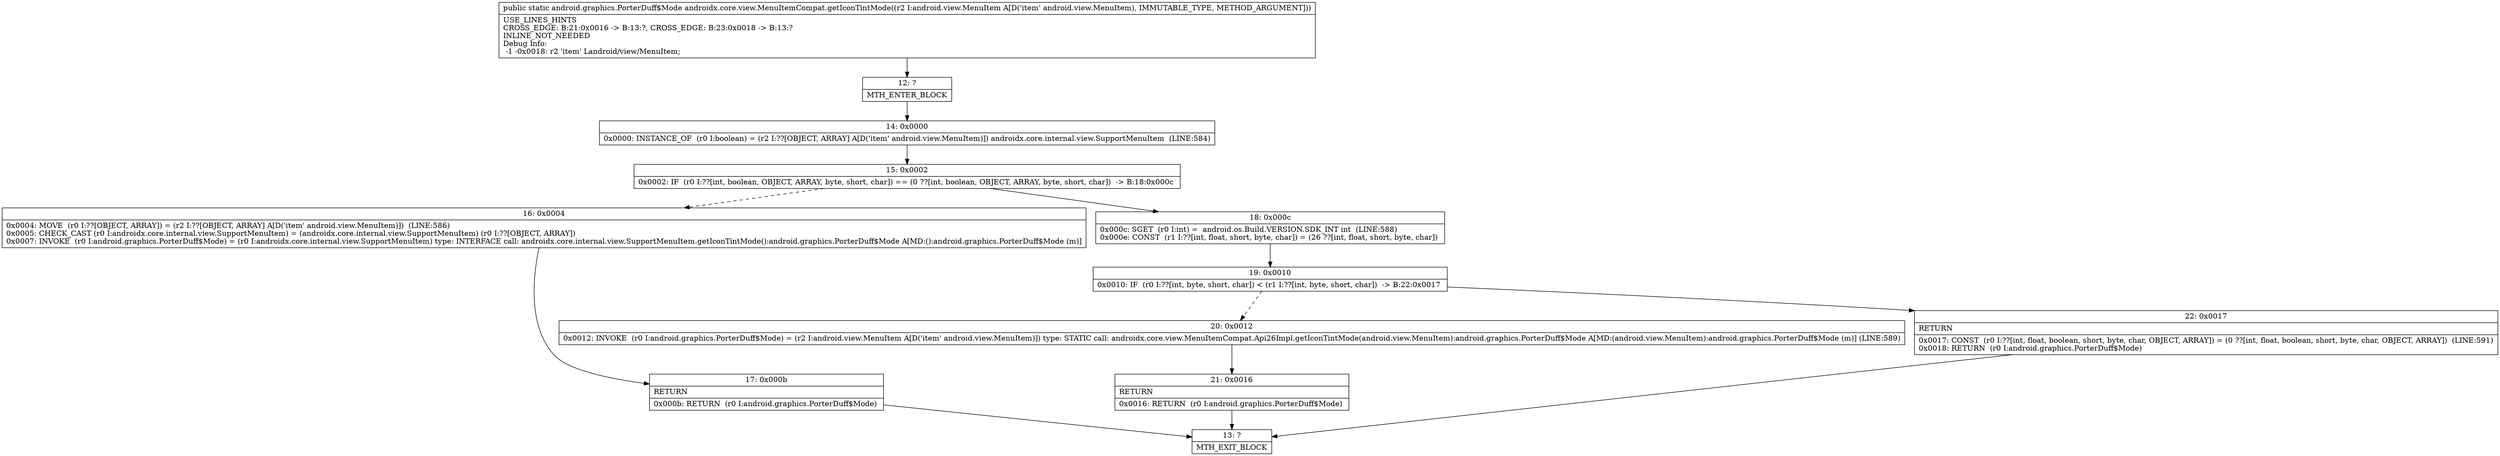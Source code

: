 digraph "CFG forandroidx.core.view.MenuItemCompat.getIconTintMode(Landroid\/view\/MenuItem;)Landroid\/graphics\/PorterDuff$Mode;" {
Node_12 [shape=record,label="{12\:\ ?|MTH_ENTER_BLOCK\l}"];
Node_14 [shape=record,label="{14\:\ 0x0000|0x0000: INSTANCE_OF  (r0 I:boolean) = (r2 I:??[OBJECT, ARRAY] A[D('item' android.view.MenuItem)]) androidx.core.internal.view.SupportMenuItem  (LINE:584)\l}"];
Node_15 [shape=record,label="{15\:\ 0x0002|0x0002: IF  (r0 I:??[int, boolean, OBJECT, ARRAY, byte, short, char]) == (0 ??[int, boolean, OBJECT, ARRAY, byte, short, char])  \-\> B:18:0x000c \l}"];
Node_16 [shape=record,label="{16\:\ 0x0004|0x0004: MOVE  (r0 I:??[OBJECT, ARRAY]) = (r2 I:??[OBJECT, ARRAY] A[D('item' android.view.MenuItem)])  (LINE:586)\l0x0005: CHECK_CAST (r0 I:androidx.core.internal.view.SupportMenuItem) = (androidx.core.internal.view.SupportMenuItem) (r0 I:??[OBJECT, ARRAY]) \l0x0007: INVOKE  (r0 I:android.graphics.PorterDuff$Mode) = (r0 I:androidx.core.internal.view.SupportMenuItem) type: INTERFACE call: androidx.core.internal.view.SupportMenuItem.getIconTintMode():android.graphics.PorterDuff$Mode A[MD:():android.graphics.PorterDuff$Mode (m)]\l}"];
Node_17 [shape=record,label="{17\:\ 0x000b|RETURN\l|0x000b: RETURN  (r0 I:android.graphics.PorterDuff$Mode) \l}"];
Node_13 [shape=record,label="{13\:\ ?|MTH_EXIT_BLOCK\l}"];
Node_18 [shape=record,label="{18\:\ 0x000c|0x000c: SGET  (r0 I:int) =  android.os.Build.VERSION.SDK_INT int  (LINE:588)\l0x000e: CONST  (r1 I:??[int, float, short, byte, char]) = (26 ??[int, float, short, byte, char]) \l}"];
Node_19 [shape=record,label="{19\:\ 0x0010|0x0010: IF  (r0 I:??[int, byte, short, char]) \< (r1 I:??[int, byte, short, char])  \-\> B:22:0x0017 \l}"];
Node_20 [shape=record,label="{20\:\ 0x0012|0x0012: INVOKE  (r0 I:android.graphics.PorterDuff$Mode) = (r2 I:android.view.MenuItem A[D('item' android.view.MenuItem)]) type: STATIC call: androidx.core.view.MenuItemCompat.Api26Impl.getIconTintMode(android.view.MenuItem):android.graphics.PorterDuff$Mode A[MD:(android.view.MenuItem):android.graphics.PorterDuff$Mode (m)] (LINE:589)\l}"];
Node_21 [shape=record,label="{21\:\ 0x0016|RETURN\l|0x0016: RETURN  (r0 I:android.graphics.PorterDuff$Mode) \l}"];
Node_22 [shape=record,label="{22\:\ 0x0017|RETURN\l|0x0017: CONST  (r0 I:??[int, float, boolean, short, byte, char, OBJECT, ARRAY]) = (0 ??[int, float, boolean, short, byte, char, OBJECT, ARRAY])  (LINE:591)\l0x0018: RETURN  (r0 I:android.graphics.PorterDuff$Mode) \l}"];
MethodNode[shape=record,label="{public static android.graphics.PorterDuff$Mode androidx.core.view.MenuItemCompat.getIconTintMode((r2 I:android.view.MenuItem A[D('item' android.view.MenuItem), IMMUTABLE_TYPE, METHOD_ARGUMENT]))  | USE_LINES_HINTS\lCROSS_EDGE: B:21:0x0016 \-\> B:13:?, CROSS_EDGE: B:23:0x0018 \-\> B:13:?\lINLINE_NOT_NEEDED\lDebug Info:\l  \-1 \-0x0018: r2 'item' Landroid\/view\/MenuItem;\l}"];
MethodNode -> Node_12;Node_12 -> Node_14;
Node_14 -> Node_15;
Node_15 -> Node_16[style=dashed];
Node_15 -> Node_18;
Node_16 -> Node_17;
Node_17 -> Node_13;
Node_18 -> Node_19;
Node_19 -> Node_20[style=dashed];
Node_19 -> Node_22;
Node_20 -> Node_21;
Node_21 -> Node_13;
Node_22 -> Node_13;
}


